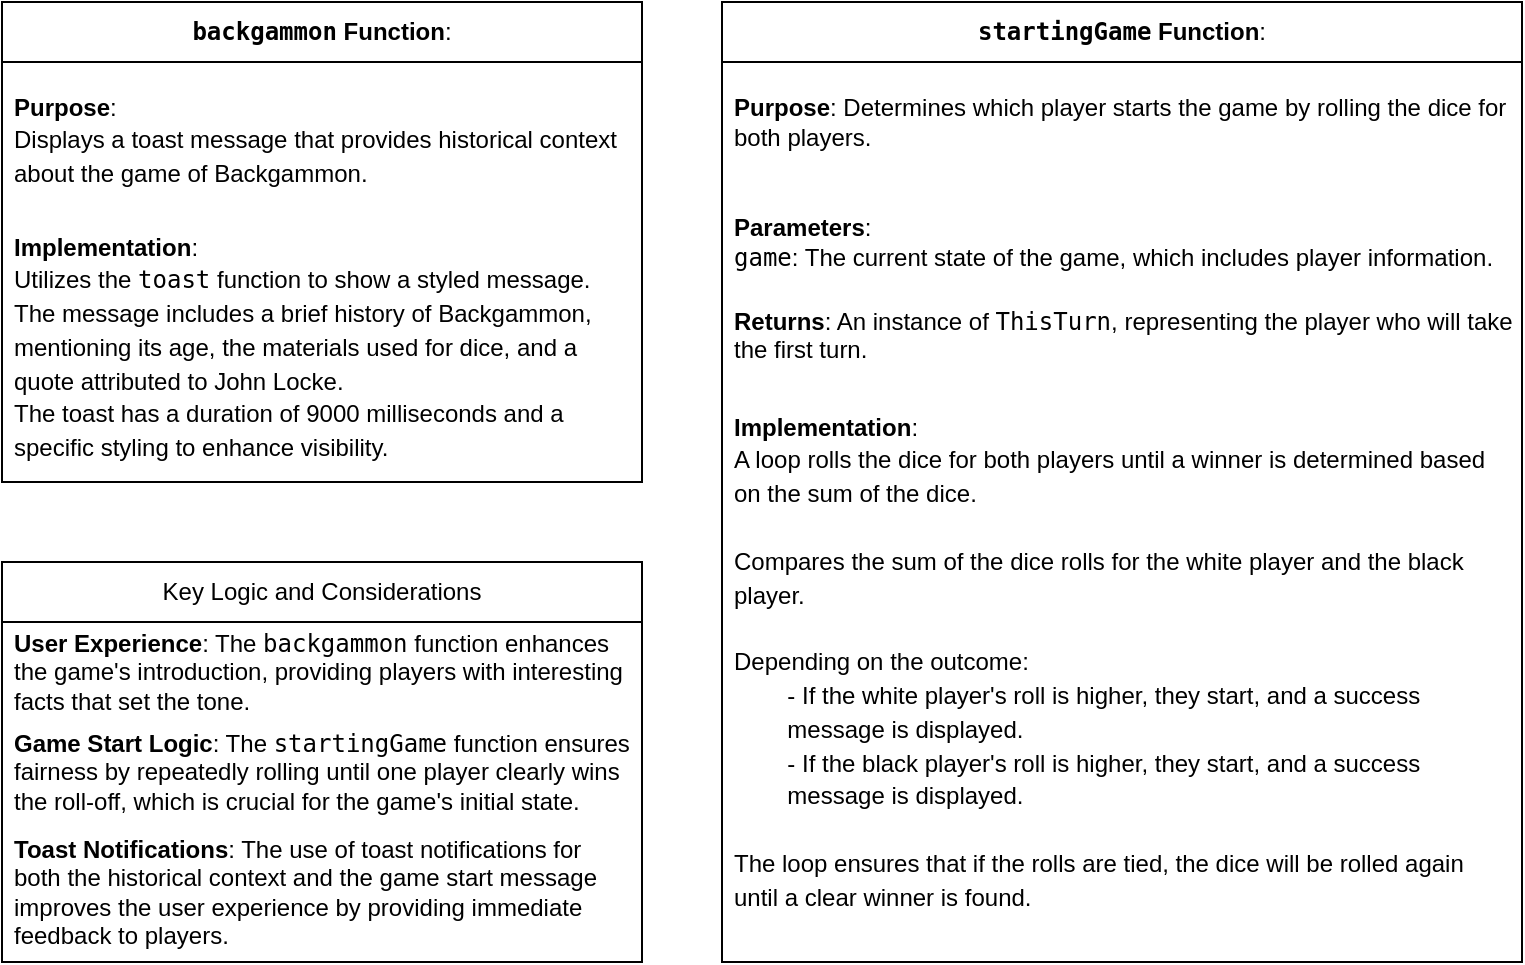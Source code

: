 <mxfile>
    <diagram id="Kvgu0NnPIvsb5huZEjYq" name="Page-1">
        <mxGraphModel dx="867" dy="602" grid="1" gridSize="10" guides="1" tooltips="1" connect="1" arrows="1" fold="1" page="1" pageScale="1" pageWidth="850" pageHeight="1100" math="0" shadow="0">
            <root>
                <mxCell id="0"/>
                <mxCell id="1" parent="0"/>
                <mxCell id="2" value="&lt;strong&gt;&lt;code&gt;backgammon&lt;/code&gt; Function&lt;/strong&gt;:" style="swimlane;fontStyle=0;childLayout=stackLayout;horizontal=1;startSize=30;horizontalStack=0;resizeParent=1;resizeParentMax=0;resizeLast=0;collapsible=1;marginBottom=0;whiteSpace=wrap;html=1;" vertex="1" parent="1">
                    <mxGeometry x="40" y="40" width="320" height="240" as="geometry"/>
                </mxCell>
                <mxCell id="3" value="&lt;p style=&quot;line-height: 140%;&quot;&gt;&lt;strong&gt;Purpose&lt;/strong&gt;: &lt;br&gt;Displays a toast message that provides historical context about the game of Backgammon.&lt;/p&gt;" style="text;strokeColor=none;fillColor=none;align=left;verticalAlign=middle;spacingLeft=4;spacingRight=4;overflow=hidden;points=[[0,0.5],[1,0.5]];portConstraint=eastwest;rotatable=0;whiteSpace=wrap;html=1;" vertex="1" parent="2">
                    <mxGeometry y="30" width="320" height="70" as="geometry"/>
                </mxCell>
                <mxCell id="4" value="&lt;p style=&quot;line-height: 140%;&quot;&gt;&lt;strong style=&quot;background-color: initial;&quot;&gt;Implementation&lt;/strong&gt;&lt;span style=&quot;background-color: initial;&quot;&gt;:&lt;/span&gt;&lt;br&gt;&lt;span style=&quot;background-color: initial;&quot;&gt;Utilizes the &lt;/span&gt;&lt;code&gt;toast&lt;/code&gt;&lt;span style=&quot;background-color: initial;&quot;&gt; function to show a styled message.&lt;/span&gt;&lt;br&gt;&lt;span style=&quot;background-color: initial;&quot;&gt;The message includes a brief history of Backgammon, mentioning its age, the materials used for dice, and a quote attributed to John Locke.&lt;/span&gt;&lt;br&gt;&lt;span style=&quot;background-color: initial;&quot;&gt;The toast has a duration of 9000 milliseconds and a specific styling to enhance visibility.&lt;/span&gt;&lt;/p&gt;" style="text;strokeColor=none;fillColor=none;align=left;verticalAlign=middle;spacingLeft=4;spacingRight=4;overflow=hidden;points=[[0,0.5],[1,0.5]];portConstraint=eastwest;rotatable=0;whiteSpace=wrap;html=1;" vertex="1" parent="2">
                    <mxGeometry y="100" width="320" height="140" as="geometry"/>
                </mxCell>
                <mxCell id="6" value="&lt;strong&gt;&lt;code&gt;startingGame&lt;/code&gt; Function&lt;/strong&gt;:" style="swimlane;fontStyle=0;childLayout=stackLayout;horizontal=1;startSize=30;horizontalStack=0;resizeParent=1;resizeParentMax=0;resizeLast=0;collapsible=1;marginBottom=0;whiteSpace=wrap;html=1;" vertex="1" parent="1">
                    <mxGeometry x="400" y="40" width="400" height="480" as="geometry"/>
                </mxCell>
                <mxCell id="7" value="&lt;strong&gt;Purpose&lt;/strong&gt;: Determines which player starts the game by rolling the dice for both players." style="text;strokeColor=none;fillColor=none;align=left;verticalAlign=middle;spacingLeft=4;spacingRight=4;overflow=hidden;points=[[0,0.5],[1,0.5]];portConstraint=eastwest;rotatable=0;whiteSpace=wrap;html=1;" vertex="1" parent="6">
                    <mxGeometry y="30" width="400" height="60" as="geometry"/>
                </mxCell>
                <mxCell id="8" value="&lt;strong style=&quot;background-color: initial;&quot;&gt;Parameters&lt;/strong&gt;&lt;span style=&quot;background-color: initial;&quot;&gt;:&lt;/span&gt;&lt;br&gt;&lt;code&gt;game&lt;/code&gt;&lt;span style=&quot;background-color: initial;&quot;&gt;: The current state of the game, which includes player information.&lt;/span&gt;" style="text;strokeColor=none;fillColor=none;align=left;verticalAlign=middle;spacingLeft=4;spacingRight=4;overflow=hidden;points=[[0,0.5],[1,0.5]];portConstraint=eastwest;rotatable=0;whiteSpace=wrap;html=1;" vertex="1" parent="6">
                    <mxGeometry y="90" width="400" height="60" as="geometry"/>
                </mxCell>
                <mxCell id="9" value="&lt;strong&gt;Returns&lt;/strong&gt;: An instance of &lt;code&gt;ThisTurn&lt;/code&gt;, representing the player who will take the first turn." style="text;strokeColor=none;fillColor=none;align=left;verticalAlign=middle;spacingLeft=4;spacingRight=4;overflow=hidden;points=[[0,0.5],[1,0.5]];portConstraint=eastwest;rotatable=0;whiteSpace=wrap;html=1;" vertex="1" parent="6">
                    <mxGeometry y="150" width="400" height="30" as="geometry"/>
                </mxCell>
                <mxCell id="10" value="&lt;p style=&quot;line-height: 140%;&quot;&gt;&lt;strong style=&quot;background-color: initial;&quot;&gt;Implementation&lt;/strong&gt;&lt;span style=&quot;background-color: initial;&quot;&gt;:&lt;/span&gt;&lt;br&gt;&lt;span style=&quot;background-color: initial;&quot;&gt;A loop rolls the dice for both players until a winner is determined based on the sum of the dice.&lt;br&gt;&lt;/span&gt;&lt;br&gt;&lt;span style=&quot;background-color: initial;&quot;&gt;Compares the sum of the dice rolls for the white player and the black player.&lt;br&gt;&lt;/span&gt;&lt;br&gt;&lt;span style=&quot;background-color: initial;&quot;&gt;Depending on the outcome:&lt;br&gt;&lt;/span&gt;&lt;span style=&quot;background-color: initial;&quot;&gt;&lt;span style=&quot;white-space: pre;&quot;&gt;&#9;&lt;/span&gt;- If the white player's roll is higher, they start, and a success &lt;span style=&quot;white-space: pre;&quot;&gt;&#9;&lt;/span&gt;message is displayed.&lt;/span&gt;&lt;br&gt;&lt;span style=&quot;background-color: initial;&quot;&gt;&lt;span style=&quot;white-space: pre;&quot;&gt;&#9;&lt;/span&gt;- If the black player's roll is higher, they start, and a success &lt;span style=&quot;white-space: pre;&quot;&gt;&#9;&lt;/span&gt;message is displayed.&lt;/span&gt;&lt;br&gt;&lt;span style=&quot;background-color: initial;&quot;&gt;&lt;br&gt;The loop ensures that if the rolls are tied, the dice will be rolled again until a clear winner is found.&lt;/span&gt;&lt;/p&gt;" style="text;strokeColor=none;fillColor=none;align=left;verticalAlign=middle;spacingLeft=4;spacingRight=4;overflow=hidden;points=[[0,0.5],[1,0.5]];portConstraint=eastwest;rotatable=0;whiteSpace=wrap;html=1;" vertex="1" parent="6">
                    <mxGeometry y="180" width="400" height="300" as="geometry"/>
                </mxCell>
                <mxCell id="11" value="Key Logic and Considerations" style="swimlane;fontStyle=0;childLayout=stackLayout;horizontal=1;startSize=30;horizontalStack=0;resizeParent=1;resizeParentMax=0;resizeLast=0;collapsible=1;marginBottom=0;whiteSpace=wrap;html=1;" vertex="1" parent="1">
                    <mxGeometry x="40" y="320" width="320" height="200" as="geometry"/>
                </mxCell>
                <mxCell id="12" value="&lt;strong&gt;User Experience&lt;/strong&gt;: The &lt;code&gt;backgammon&lt;/code&gt; function enhances the game's introduction, providing players with interesting facts that set the tone." style="text;strokeColor=none;fillColor=none;align=left;verticalAlign=middle;spacingLeft=4;spacingRight=4;overflow=hidden;points=[[0,0.5],[1,0.5]];portConstraint=eastwest;rotatable=0;whiteSpace=wrap;html=1;" vertex="1" parent="11">
                    <mxGeometry y="30" width="320" height="50" as="geometry"/>
                </mxCell>
                <mxCell id="13" value="&lt;strong&gt;Game Start Logic&lt;/strong&gt;: The &lt;code&gt;startingGame&lt;/code&gt; function ensures fairness by repeatedly rolling until one player clearly wins the roll-off, which is crucial for the game's initial state." style="text;strokeColor=none;fillColor=none;align=left;verticalAlign=middle;spacingLeft=4;spacingRight=4;overflow=hidden;points=[[0,0.5],[1,0.5]];portConstraint=eastwest;rotatable=0;whiteSpace=wrap;html=1;" vertex="1" parent="11">
                    <mxGeometry y="80" width="320" height="50" as="geometry"/>
                </mxCell>
                <mxCell id="14" value="&lt;strong&gt;Toast Notifications&lt;/strong&gt;: The use of toast notifications for both the historical context and the game start message improves the user experience by providing immediate feedback to players." style="text;strokeColor=none;fillColor=none;align=left;verticalAlign=middle;spacingLeft=4;spacingRight=4;overflow=hidden;points=[[0,0.5],[1,0.5]];portConstraint=eastwest;rotatable=0;whiteSpace=wrap;html=1;" vertex="1" parent="11">
                    <mxGeometry y="130" width="320" height="70" as="geometry"/>
                </mxCell>
            </root>
        </mxGraphModel>
    </diagram>
</mxfile>